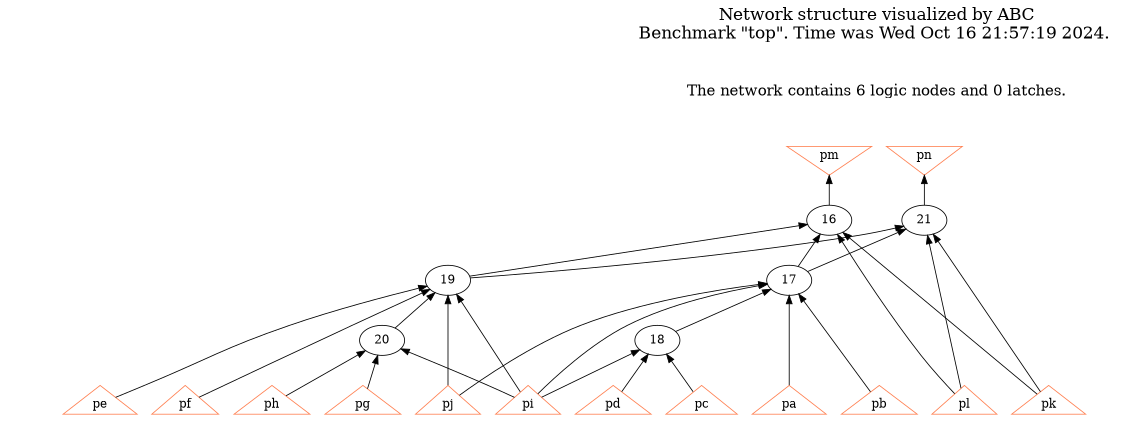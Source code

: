 # Network structure generated by ABC

digraph network {
size = "7.5,10";
center = true;
edge [dir = back];

{
  node [shape = plaintext];
  edge [style = invis];
  LevelTitle1 [label=""];
  LevelTitle2 [label=""];
  Level4 [label = ""];
  Level3 [label = ""];
  Level2 [label = ""];
  Level1 [label = ""];
  Level0 [label = ""];
  LevelTitle1 ->  LevelTitle2 ->  Level4 ->  Level3 ->  Level2 ->  Level1 ->  Level0;
}

{
  rank = same;
  LevelTitle1;
  title1 [shape=plaintext,
          fontsize=20,
          fontname = "Times-Roman",
          label="Network structure visualized by ABC\nBenchmark \"top\". Time was Wed Oct 16 21:57:19 2024. "
         ];
}

{
  rank = same;
  LevelTitle2;
  title2 [shape=plaintext,
          fontsize=18,
          fontname = "Times-Roman",
          label="The network contains 6 logic nodes and 0 latches.\n"
         ];
}

{
  rank = same;
  Level4;
  Node13 [label = "pm", shape = invtriangle, color = coral, fillcolor = coral];
  Node14 [label = "pn", shape = invtriangle, color = coral, fillcolor = coral];
}

{
  rank = same;
  Level3;
  Node16 [label = "16\n", shape = ellipse];
  Node21 [label = "21\n", shape = ellipse];
}

{
  rank = same;
  Level2;
  Node17 [label = "17\n", shape = ellipse];
  Node19 [label = "19\n", shape = ellipse];
}

{
  rank = same;
  Level1;
  Node18 [label = "18\n", shape = ellipse];
  Node20 [label = "20\n", shape = ellipse];
}

{
  rank = same;
  Level0;
  Node1 [label = "pa", shape = triangle, color = coral, fillcolor = coral];
  Node2 [label = "pb", shape = triangle, color = coral, fillcolor = coral];
  Node3 [label = "pc", shape = triangle, color = coral, fillcolor = coral];
  Node4 [label = "pd", shape = triangle, color = coral, fillcolor = coral];
  Node5 [label = "pe", shape = triangle, color = coral, fillcolor = coral];
  Node6 [label = "pf", shape = triangle, color = coral, fillcolor = coral];
  Node7 [label = "pg", shape = triangle, color = coral, fillcolor = coral];
  Node8 [label = "ph", shape = triangle, color = coral, fillcolor = coral];
  Node9 [label = "pi", shape = triangle, color = coral, fillcolor = coral];
  Node10 [label = "pj", shape = triangle, color = coral, fillcolor = coral];
  Node11 [label = "pk", shape = triangle, color = coral, fillcolor = coral];
  Node12 [label = "pl", shape = triangle, color = coral, fillcolor = coral];
}

title1 -> title2 [style = invis];
title2 -> Node13 [style = invis];
title2 -> Node14 [style = invis];
Node13 -> Node14 [style = invis];
Node13 -> Node16 [style = solid];
Node14 -> Node21 [style = solid];
Node16 -> Node17 [style = solid];
Node16 -> Node19 [style = solid];
Node16 -> Node11 [style = solid];
Node16 -> Node12 [style = solid];
Node17 -> Node18 [style = solid];
Node17 -> Node1 [style = solid];
Node17 -> Node2 [style = solid];
Node17 -> Node9 [style = solid];
Node17 -> Node10 [style = solid];
Node18 -> Node3 [style = solid];
Node18 -> Node4 [style = solid];
Node18 -> Node9 [style = solid];
Node19 -> Node20 [style = solid];
Node19 -> Node5 [style = solid];
Node19 -> Node6 [style = solid];
Node19 -> Node9 [style = solid];
Node19 -> Node10 [style = solid];
Node20 -> Node7 [style = solid];
Node20 -> Node8 [style = solid];
Node20 -> Node9 [style = solid];
Node21 -> Node17 [style = solid];
Node21 -> Node19 [style = solid];
Node21 -> Node11 [style = solid];
Node21 -> Node12 [style = solid];
}

